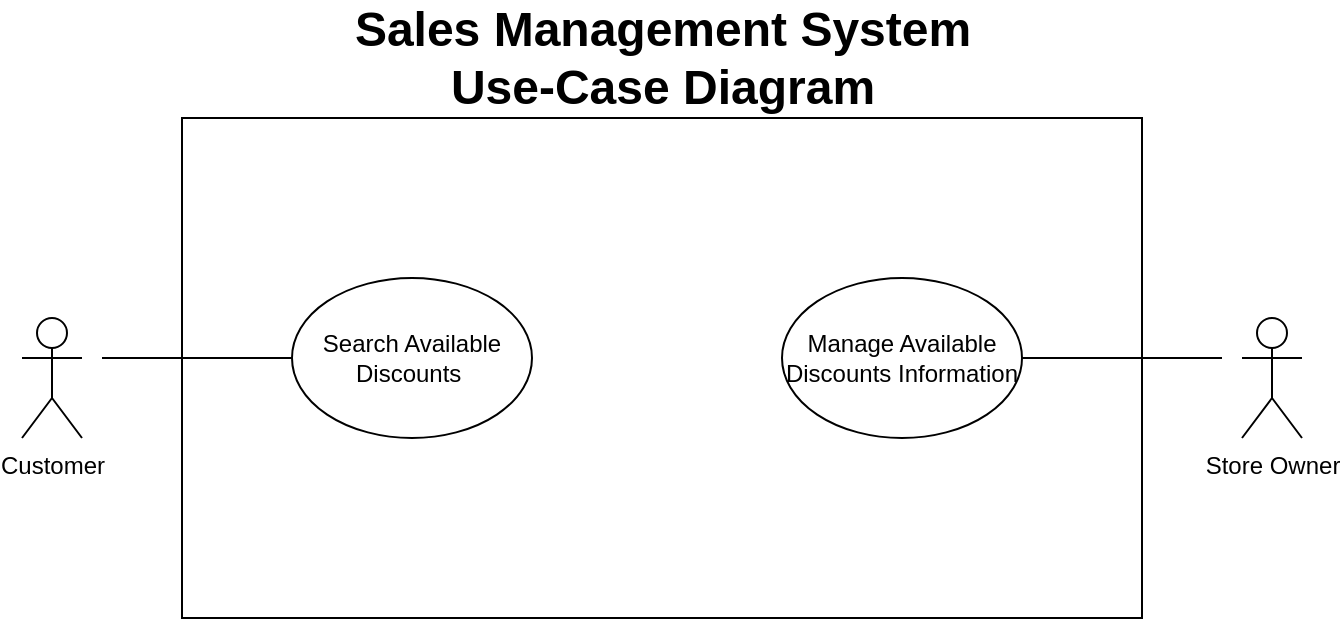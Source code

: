 <mxfile version="24.8.4">
  <diagram name="Page-1" id="TCa7EPL0GE9iMYIxZnQs">
    <mxGraphModel dx="1195" dy="650" grid="1" gridSize="10" guides="1" tooltips="1" connect="1" arrows="1" fold="1" page="1" pageScale="1" pageWidth="1169" pageHeight="827" math="0" shadow="0">
      <root>
        <mxCell id="0" />
        <mxCell id="1" parent="0" />
        <mxCell id="nTwdONOnxTG1fEqW6JCo-1" value="Sales Management System&lt;div&gt;Use-Case Diagram&lt;/div&gt;" style="text;strokeColor=none;fillColor=none;html=1;fontSize=24;fontStyle=1;verticalAlign=middle;align=center;" vertex="1" parent="1">
          <mxGeometry x="550" y="70" width="100" height="40" as="geometry" />
        </mxCell>
        <mxCell id="nTwdONOnxTG1fEqW6JCo-2" value="Customer" style="shape=umlActor;verticalLabelPosition=bottom;verticalAlign=top;html=1;outlineConnect=0;" vertex="1" parent="1">
          <mxGeometry x="280" y="220" width="30" height="60" as="geometry" />
        </mxCell>
        <mxCell id="nTwdONOnxTG1fEqW6JCo-3" value="Store Owner" style="shape=umlActor;verticalLabelPosition=bottom;verticalAlign=top;html=1;outlineConnect=0;" vertex="1" parent="1">
          <mxGeometry x="890" y="220" width="30" height="60" as="geometry" />
        </mxCell>
        <mxCell id="nTwdONOnxTG1fEqW6JCo-4" value="" style="rounded=0;whiteSpace=wrap;html=1;" vertex="1" parent="1">
          <mxGeometry x="360" y="120" width="480" height="250" as="geometry" />
        </mxCell>
        <mxCell id="nTwdONOnxTG1fEqW6JCo-5" value="Manage Available Discounts Information" style="ellipse;whiteSpace=wrap;html=1;" vertex="1" parent="1">
          <mxGeometry x="660" y="200" width="120" height="80" as="geometry" />
        </mxCell>
        <mxCell id="nTwdONOnxTG1fEqW6JCo-6" value="Search Available Discounts&amp;nbsp;" style="ellipse;whiteSpace=wrap;html=1;" vertex="1" parent="1">
          <mxGeometry x="415" y="200" width="120" height="80" as="geometry" />
        </mxCell>
        <mxCell id="nTwdONOnxTG1fEqW6JCo-7" value="" style="endArrow=none;html=1;rounded=0;entryX=0;entryY=0.5;entryDx=0;entryDy=0;" edge="1" parent="1" target="nTwdONOnxTG1fEqW6JCo-6">
          <mxGeometry width="50" height="50" relative="1" as="geometry">
            <mxPoint x="320" y="240" as="sourcePoint" />
            <mxPoint x="370" y="190" as="targetPoint" />
          </mxGeometry>
        </mxCell>
        <mxCell id="nTwdONOnxTG1fEqW6JCo-8" value="" style="endArrow=none;html=1;rounded=0;" edge="1" parent="1">
          <mxGeometry width="50" height="50" relative="1" as="geometry">
            <mxPoint x="780" y="240" as="sourcePoint" />
            <mxPoint x="880" y="240" as="targetPoint" />
          </mxGeometry>
        </mxCell>
      </root>
    </mxGraphModel>
  </diagram>
</mxfile>
